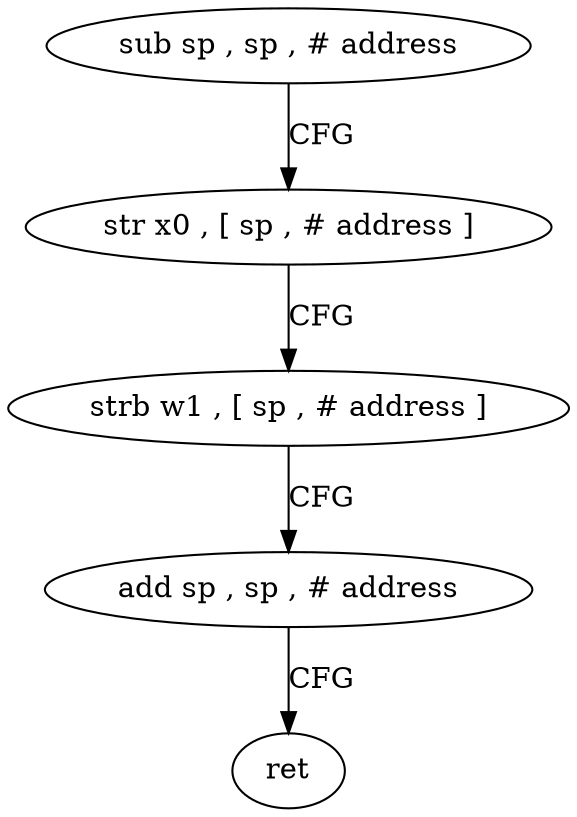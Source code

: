 digraph "func" {
"4207476" [label = "sub sp , sp , # address" ]
"4207480" [label = "str x0 , [ sp , # address ]" ]
"4207484" [label = "strb w1 , [ sp , # address ]" ]
"4207488" [label = "add sp , sp , # address" ]
"4207492" [label = "ret" ]
"4207476" -> "4207480" [ label = "CFG" ]
"4207480" -> "4207484" [ label = "CFG" ]
"4207484" -> "4207488" [ label = "CFG" ]
"4207488" -> "4207492" [ label = "CFG" ]
}
